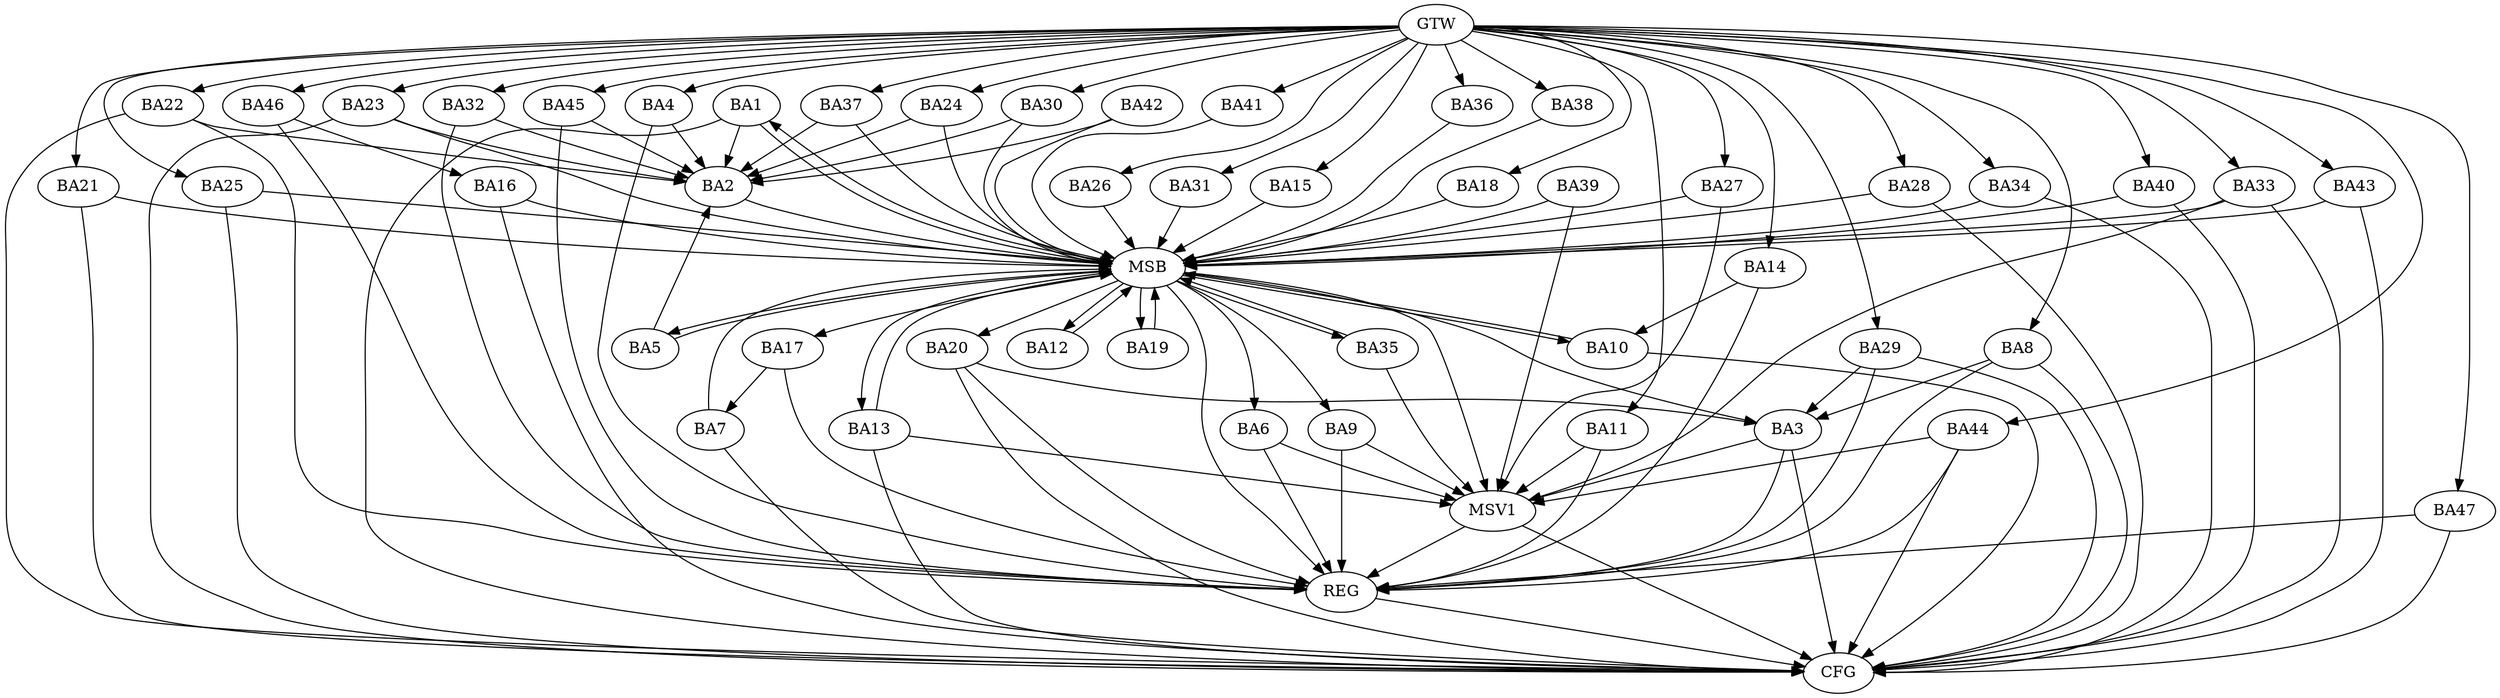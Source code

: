 strict digraph G {
  BA1 [ label="BA1" ];
  BA2 [ label="BA2" ];
  BA3 [ label="BA3" ];
  BA4 [ label="BA4" ];
  BA5 [ label="BA5" ];
  BA6 [ label="BA6" ];
  BA7 [ label="BA7" ];
  BA8 [ label="BA8" ];
  BA9 [ label="BA9" ];
  BA10 [ label="BA10" ];
  BA11 [ label="BA11" ];
  BA12 [ label="BA12" ];
  BA13 [ label="BA13" ];
  BA14 [ label="BA14" ];
  BA15 [ label="BA15" ];
  BA16 [ label="BA16" ];
  BA17 [ label="BA17" ];
  BA18 [ label="BA18" ];
  BA19 [ label="BA19" ];
  BA20 [ label="BA20" ];
  BA21 [ label="BA21" ];
  BA22 [ label="BA22" ];
  BA23 [ label="BA23" ];
  BA24 [ label="BA24" ];
  BA25 [ label="BA25" ];
  BA26 [ label="BA26" ];
  BA27 [ label="BA27" ];
  BA28 [ label="BA28" ];
  BA29 [ label="BA29" ];
  BA30 [ label="BA30" ];
  BA31 [ label="BA31" ];
  BA32 [ label="BA32" ];
  BA33 [ label="BA33" ];
  BA34 [ label="BA34" ];
  BA35 [ label="BA35" ];
  BA36 [ label="BA36" ];
  BA37 [ label="BA37" ];
  BA38 [ label="BA38" ];
  BA39 [ label="BA39" ];
  BA40 [ label="BA40" ];
  BA41 [ label="BA41" ];
  BA42 [ label="BA42" ];
  BA43 [ label="BA43" ];
  BA44 [ label="BA44" ];
  BA45 [ label="BA45" ];
  BA46 [ label="BA46" ];
  BA47 [ label="BA47" ];
  GTW [ label="GTW" ];
  REG [ label="REG" ];
  MSB [ label="MSB" ];
  CFG [ label="CFG" ];
  MSV1 [ label="MSV1" ];
  BA8 -> BA3;
  BA14 -> BA10;
  BA17 -> BA7;
  BA20 -> BA3;
  BA29 -> BA3;
  BA46 -> BA16;
  GTW -> BA4;
  GTW -> BA8;
  GTW -> BA11;
  GTW -> BA14;
  GTW -> BA15;
  GTW -> BA18;
  GTW -> BA21;
  GTW -> BA22;
  GTW -> BA23;
  GTW -> BA24;
  GTW -> BA25;
  GTW -> BA26;
  GTW -> BA27;
  GTW -> BA28;
  GTW -> BA29;
  GTW -> BA30;
  GTW -> BA31;
  GTW -> BA32;
  GTW -> BA33;
  GTW -> BA34;
  GTW -> BA36;
  GTW -> BA37;
  GTW -> BA38;
  GTW -> BA40;
  GTW -> BA41;
  GTW -> BA43;
  GTW -> BA44;
  GTW -> BA45;
  GTW -> BA46;
  GTW -> BA47;
  BA3 -> REG;
  BA4 -> REG;
  BA6 -> REG;
  BA8 -> REG;
  BA9 -> REG;
  BA11 -> REG;
  BA14 -> REG;
  BA17 -> REG;
  BA20 -> REG;
  BA22 -> REG;
  BA29 -> REG;
  BA32 -> REG;
  BA44 -> REG;
  BA45 -> REG;
  BA46 -> REG;
  BA47 -> REG;
  BA1 -> MSB;
  MSB -> REG;
  BA2 -> MSB;
  MSB -> BA1;
  BA5 -> MSB;
  MSB -> BA3;
  BA7 -> MSB;
  BA10 -> MSB;
  MSB -> BA5;
  BA12 -> MSB;
  BA13 -> MSB;
  BA15 -> MSB;
  MSB -> BA10;
  BA16 -> MSB;
  BA18 -> MSB;
  BA19 -> MSB;
  BA21 -> MSB;
  MSB -> BA13;
  BA23 -> MSB;
  BA24 -> MSB;
  MSB -> BA17;
  BA25 -> MSB;
  BA26 -> MSB;
  MSB -> BA19;
  BA27 -> MSB;
  MSB -> BA12;
  BA28 -> MSB;
  BA30 -> MSB;
  MSB -> BA6;
  BA31 -> MSB;
  MSB -> BA20;
  BA33 -> MSB;
  BA34 -> MSB;
  BA35 -> MSB;
  BA36 -> MSB;
  BA37 -> MSB;
  BA38 -> MSB;
  MSB -> BA9;
  BA39 -> MSB;
  MSB -> BA35;
  BA40 -> MSB;
  BA41 -> MSB;
  BA42 -> MSB;
  BA43 -> MSB;
  BA28 -> CFG;
  BA40 -> CFG;
  BA25 -> CFG;
  BA10 -> CFG;
  BA44 -> CFG;
  BA43 -> CFG;
  BA23 -> CFG;
  BA3 -> CFG;
  BA13 -> CFG;
  BA21 -> CFG;
  BA8 -> CFG;
  BA22 -> CFG;
  BA7 -> CFG;
  BA33 -> CFG;
  BA34 -> CFG;
  BA20 -> CFG;
  BA47 -> CFG;
  BA1 -> CFG;
  BA16 -> CFG;
  BA29 -> CFG;
  REG -> CFG;
  BA4 -> BA2;
  BA30 -> BA2;
  BA42 -> BA2;
  BA24 -> BA2;
  BA37 -> BA2;
  BA45 -> BA2;
  BA5 -> BA2;
  BA22 -> BA2;
  BA1 -> BA2;
  BA32 -> BA2;
  BA23 -> BA2;
  BA3 -> MSV1;
  BA6 -> MSV1;
  BA9 -> MSV1;
  BA11 -> MSV1;
  MSB -> MSV1;
  BA39 -> MSV1;
  BA13 -> MSV1;
  BA44 -> MSV1;
  BA33 -> MSV1;
  BA35 -> MSV1;
  BA27 -> MSV1;
  MSV1 -> REG;
  MSV1 -> CFG;
}
